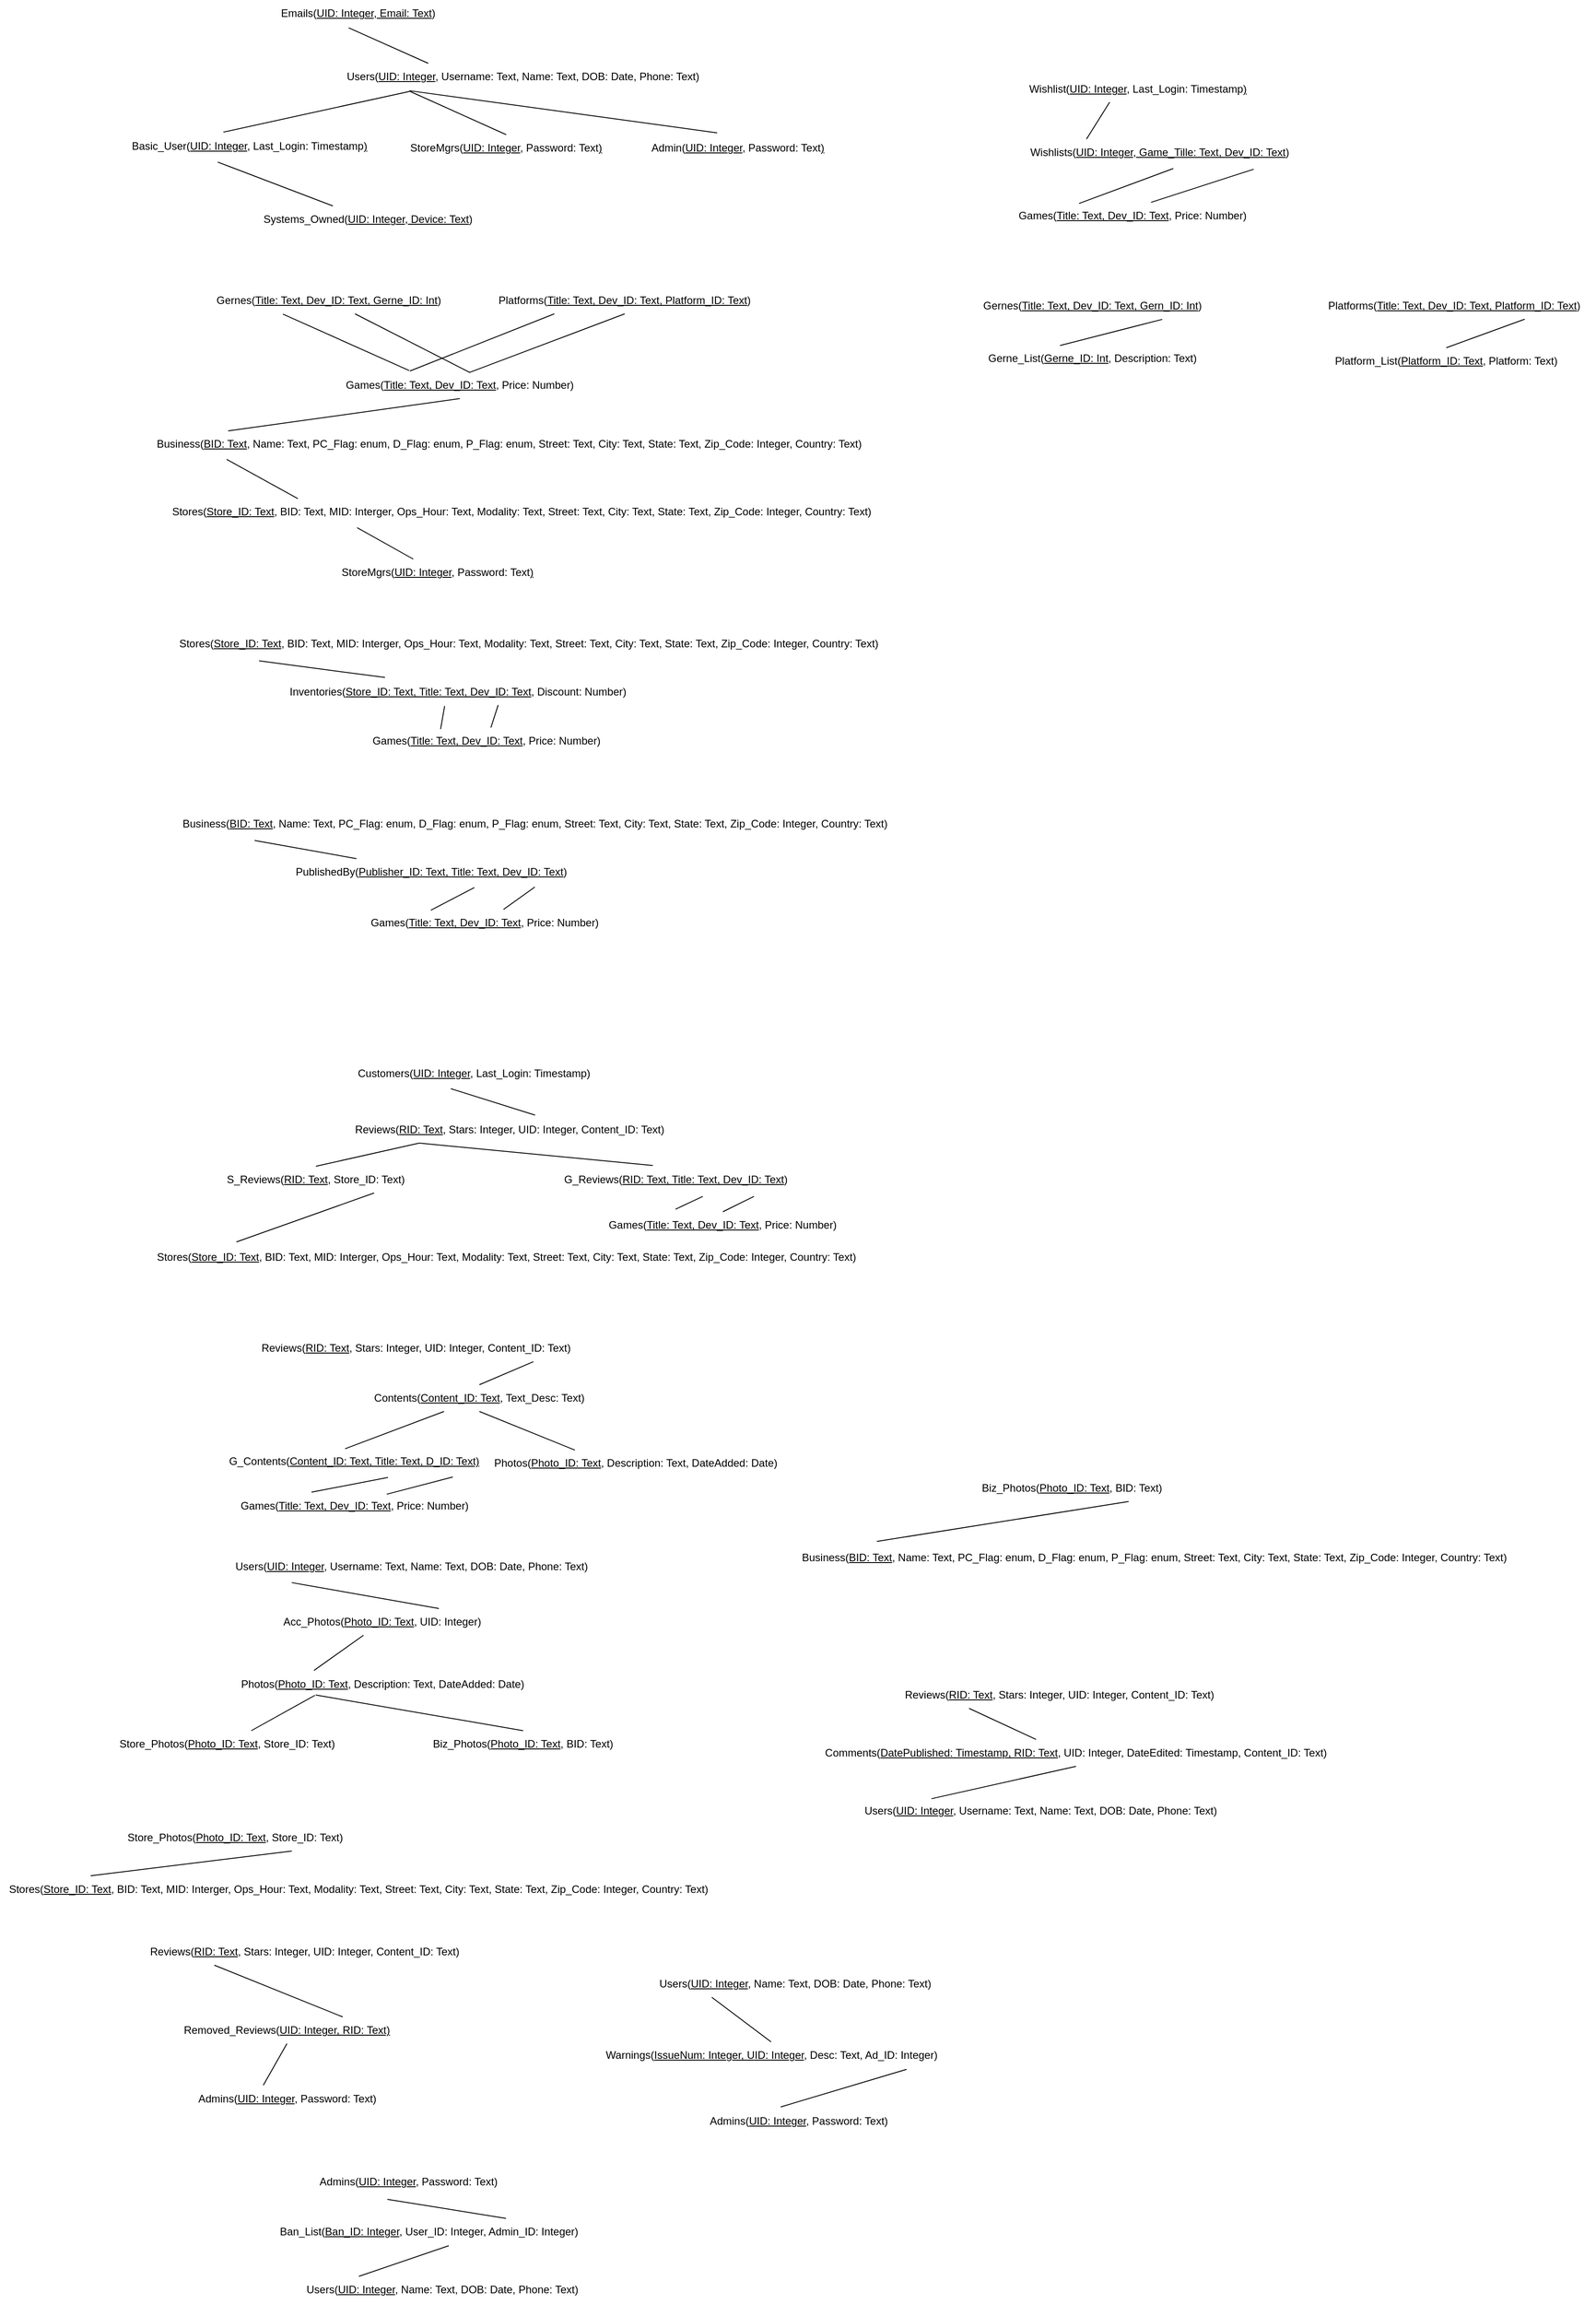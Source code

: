 <mxfile>
    <diagram id="R7mboGqaUj7lxMQfJWJF" name="Page-1">
        <mxGraphModel dx="1320" dy="896" grid="0" gridSize="10" guides="1" tooltips="1" connect="1" arrows="1" fold="1" page="0" pageScale="1" pageWidth="850" pageHeight="1100" math="0" shadow="0">
            <root>
                <mxCell id="0"/>
                <mxCell id="1" parent="0"/>
                <mxCell id="2" value="Users(&lt;u&gt;UID: Integer&lt;/u&gt;, Username: Text, Name: Text, DOB: Date, Phone: Text)" style="text;html=1;strokeColor=none;fillColor=none;align=center;verticalAlign=middle;whiteSpace=wrap;rounded=0;" parent="1" vertex="1">
                    <mxGeometry x="236" y="62" width="426" height="30" as="geometry"/>
                </mxCell>
                <mxCell id="5" style="edgeStyle=none;html=1;entryX=0.25;entryY=0;entryDx=0;entryDy=0;endArrow=none;endFill=0;exitX=0.444;exitY=1.039;exitDx=0;exitDy=0;exitPerimeter=0;" parent="1" source="3" target="2" edge="1">
                    <mxGeometry relative="1" as="geometry"/>
                </mxCell>
                <mxCell id="3" value="Emails(&lt;u&gt;UID: Integer&lt;/u&gt;,&lt;u&gt;&amp;nbsp;Email: Text&lt;/u&gt;)" style="text;html=1;strokeColor=none;fillColor=none;align=center;verticalAlign=middle;whiteSpace=wrap;rounded=0;" parent="1" vertex="1">
                    <mxGeometry x="168" y="-9" width="192" height="30" as="geometry"/>
                </mxCell>
                <mxCell id="105" style="edgeStyle=none;html=1;entryX=0.37;entryY=1.093;entryDx=0;entryDy=0;entryPerimeter=0;endArrow=none;endFill=0;" parent="1" source="10" target="98" edge="1">
                    <mxGeometry relative="1" as="geometry"/>
                </mxCell>
                <mxCell id="10" value="Systems_Owned(&lt;u&gt;UID: Integer&lt;/u&gt;,&lt;u&gt;&amp;nbsp;Device: Text&lt;/u&gt;)" style="text;html=1;strokeColor=none;fillColor=none;align=center;verticalAlign=middle;whiteSpace=wrap;rounded=0;" parent="1" vertex="1">
                    <mxGeometry x="123" y="222" width="304" height="30" as="geometry"/>
                </mxCell>
                <mxCell id="12" value="Business(&lt;u&gt;BID: Text&lt;/u&gt;, Name: Text, PC_Flag: enum, D_Flag: enum, P_Flag: enum, Street: Text, City: Text, State: Text, Zip_Code: Integer, Country: Text)" style="text;html=1;strokeColor=none;fillColor=none;align=center;verticalAlign=middle;whiteSpace=wrap;rounded=0;" parent="1" vertex="1">
                    <mxGeometry x="30" y="474" width="807" height="30" as="geometry"/>
                </mxCell>
                <mxCell id="14" style="edgeStyle=none;html=1;entryX=0.107;entryY=1.072;entryDx=0;entryDy=0;entryPerimeter=0;endArrow=none;endFill=0;exitX=0.187;exitY=0.006;exitDx=0;exitDy=0;exitPerimeter=0;" parent="1" source="13" target="12" edge="1">
                    <mxGeometry relative="1" as="geometry"/>
                </mxCell>
                <mxCell id="13" value="Stores(&lt;u&gt;Store_ID: Text&lt;/u&gt;, BID: Text, MID: Interger, Ops_Hour: Text, Modality: Text, Street: Text, City: Text, State: Text, Zip_Code: Integer, Country: Text)" style="text;html=1;strokeColor=none;fillColor=none;align=center;verticalAlign=middle;whiteSpace=wrap;rounded=0;fontStyle=0" parent="1" vertex="1">
                    <mxGeometry x="46" y="550" width="803" height="30" as="geometry"/>
                </mxCell>
                <mxCell id="16" style="edgeStyle=none;html=1;entryX=0.109;entryY=0.01;entryDx=0;entryDy=0;entryPerimeter=0;endArrow=none;endFill=0;exitX=0.5;exitY=1;exitDx=0;exitDy=0;" parent="1" source="15" target="12" edge="1">
                    <mxGeometry relative="1" as="geometry"/>
                </mxCell>
                <mxCell id="21" style="edgeStyle=none;html=1;entryX=0.308;entryY=1.01;entryDx=0;entryDy=0;entryPerimeter=0;endArrow=none;endFill=0;exitX=0.36;exitY=-0.047;exitDx=0;exitDy=0;exitPerimeter=0;" parent="1" source="15" target="18" edge="1">
                    <mxGeometry relative="1" as="geometry"/>
                </mxCell>
                <mxCell id="22" style="edgeStyle=none;html=1;endArrow=none;endFill=0;exitX=0.528;exitY=0.026;exitDx=0;exitDy=0;exitPerimeter=0;" parent="1" source="15" target="18" edge="1">
                    <mxGeometry relative="1" as="geometry">
                        <mxPoint x="168" y="355" as="sourcePoint"/>
                    </mxGeometry>
                </mxCell>
                <mxCell id="23" style="edgeStyle=none;html=1;entryX=0.25;entryY=1;entryDx=0;entryDy=0;endArrow=none;endFill=0;exitX=0.362;exitY=-0.029;exitDx=0;exitDy=0;exitPerimeter=0;" parent="1" source="15" target="20" edge="1">
                    <mxGeometry relative="1" as="geometry"/>
                </mxCell>
                <mxCell id="24" style="edgeStyle=none;html=1;endArrow=none;endFill=0;exitX=0.526;exitY=0.028;exitDx=0;exitDy=0;exitPerimeter=0;entryX=0.5;entryY=1;entryDx=0;entryDy=0;" parent="1" source="15" target="20" edge="1">
                    <mxGeometry relative="1" as="geometry"/>
                </mxCell>
                <mxCell id="15" value="Games(&lt;u&gt;Title: Text, Dev_ID: Text&lt;/u&gt;, Price: Number)" style="text;html=1;strokeColor=none;fillColor=none;align=center;verticalAlign=middle;whiteSpace=wrap;rounded=0;" parent="1" vertex="1">
                    <mxGeometry x="175" y="408" width="406" height="30" as="geometry"/>
                </mxCell>
                <mxCell id="18" value="Gernes(&lt;u&gt;Title: Text, Dev_ID: Text, Gerne_ID: Int&lt;/u&gt;)" style="text;html=1;strokeColor=none;fillColor=none;align=center;verticalAlign=middle;whiteSpace=wrap;rounded=0;" parent="1" vertex="1">
                    <mxGeometry x="97" y="313" width="268" height="30" as="geometry"/>
                </mxCell>
                <mxCell id="20" value="Platforms(&lt;u&gt;Title: Text, Dev_ID: Text, Platform_ID: Text&lt;/u&gt;)" style="text;html=1;strokeColor=none;fillColor=none;align=center;verticalAlign=middle;whiteSpace=wrap;rounded=0;" parent="1" vertex="1">
                    <mxGeometry x="405" y="313" width="316" height="30" as="geometry"/>
                </mxCell>
                <mxCell id="28" style="edgeStyle=none;html=1;entryX=0.123;entryY=1.139;entryDx=0;entryDy=0;entryPerimeter=0;endArrow=none;endFill=0;exitX=0.298;exitY=-0.04;exitDx=0;exitDy=0;exitPerimeter=0;" parent="1" source="26" target="120" edge="1">
                    <mxGeometry relative="1" as="geometry">
                        <mxPoint x="271.502" y="729.82" as="targetPoint"/>
                    </mxGeometry>
                </mxCell>
                <mxCell id="26" value="Inventories(&lt;u&gt;Store_ID: Text,&amp;nbsp;Title: Text, Dev_ID: Text&lt;/u&gt;, Discount: Number)" style="text;html=1;strokeColor=none;fillColor=none;align=center;verticalAlign=middle;whiteSpace=wrap;rounded=0;" parent="1" vertex="1">
                    <mxGeometry x="173" y="752" width="406" height="30" as="geometry"/>
                </mxCell>
                <mxCell id="30" style="edgeStyle=none;html=1;entryX=0.463;entryY=1.026;entryDx=0;entryDy=0;entryPerimeter=0;endArrow=none;endFill=0;exitX=0.373;exitY=0.057;exitDx=0;exitDy=0;exitPerimeter=0;" parent="1" source="29" target="26" edge="1">
                    <mxGeometry relative="1" as="geometry"/>
                </mxCell>
                <mxCell id="32" style="edgeStyle=none;html=1;entryX=0.611;entryY=0.99;entryDx=0;entryDy=0;entryPerimeter=0;endArrow=none;endFill=0;" parent="1" source="29" target="26" edge="1">
                    <mxGeometry relative="1" as="geometry"/>
                </mxCell>
                <mxCell id="29" value="Games(&lt;u&gt;Title: Text, Dev_ID: Text&lt;/u&gt;, Price: Number)" style="text;html=1;strokeColor=none;fillColor=none;align=center;verticalAlign=middle;whiteSpace=wrap;rounded=0;" parent="1" vertex="1">
                    <mxGeometry x="205" y="807" width="406" height="30" as="geometry"/>
                </mxCell>
                <mxCell id="34" value="Games(&lt;u&gt;Title: Text, Dev_ID: Text&lt;/u&gt;, Price: Number)" style="text;html=1;strokeColor=none;fillColor=none;align=center;verticalAlign=middle;whiteSpace=wrap;rounded=0;" parent="1" vertex="1">
                    <mxGeometry x="203" y="1011" width="406" height="30" as="geometry"/>
                </mxCell>
                <mxCell id="36" style="edgeStyle=none;html=1;entryX=0.351;entryY=0.028;entryDx=0;entryDy=0;entryPerimeter=0;endArrow=none;endFill=0;exitX=0.619;exitY=1.082;exitDx=0;exitDy=0;exitPerimeter=0;" parent="1" source="35" target="34" edge="1">
                    <mxGeometry relative="1" as="geometry"/>
                </mxCell>
                <mxCell id="37" style="edgeStyle=none;html=1;exitX=0.786;exitY=1.063;exitDx=0;exitDy=0;endArrow=none;endFill=0;exitPerimeter=0;" parent="1" source="35" target="34" edge="1">
                    <mxGeometry relative="1" as="geometry"/>
                </mxCell>
                <mxCell id="38" style="edgeStyle=none;html=1;entryX=0.11;entryY=1.12;entryDx=0;entryDy=0;entryPerimeter=0;endArrow=none;endFill=0;" parent="1" source="35" target="121" edge="1">
                    <mxGeometry relative="1" as="geometry">
                        <mxPoint x="229.385" y="929.61" as="targetPoint"/>
                    </mxGeometry>
                </mxCell>
                <mxCell id="35" value="PublishedBy(&lt;u&gt;Publisher_ID: Text,&amp;nbsp;&lt;/u&gt;&lt;u&gt;Title: Text, Dev_ID: Text&lt;/u&gt;)" style="text;html=1;strokeColor=none;fillColor=none;align=center;verticalAlign=middle;whiteSpace=wrap;rounded=0;" parent="1" vertex="1">
                    <mxGeometry x="143" y="954" width="406" height="30" as="geometry"/>
                </mxCell>
                <mxCell id="41" style="edgeStyle=none;html=1;entryX=0.42;entryY=1.067;entryDx=0;entryDy=0;endArrow=none;endFill=0;exitX=0.57;exitY=-0.047;exitDx=0;exitDy=0;exitPerimeter=0;entryPerimeter=0;" parent="1" source="39" target="40" edge="1">
                    <mxGeometry relative="1" as="geometry"/>
                </mxCell>
                <mxCell id="39" value="Reviews(&lt;u&gt;RID: Text&lt;/u&gt;, Stars: Integer, UID: Integer, Content_ID: Text)" style="text;html=1;strokeColor=none;fillColor=none;align=center;verticalAlign=middle;whiteSpace=wrap;rounded=0;" parent="1" vertex="1">
                    <mxGeometry x="231" y="1243" width="406" height="30" as="geometry"/>
                </mxCell>
                <mxCell id="40" value="Customers(&lt;u&gt;UID: Integer&lt;/u&gt;, Last_Login: Timestamp)" style="text;html=1;strokeColor=none;fillColor=none;align=center;verticalAlign=middle;whiteSpace=wrap;rounded=0;" parent="1" vertex="1">
                    <mxGeometry x="231" y="1180" width="326" height="30" as="geometry"/>
                </mxCell>
                <mxCell id="44" style="edgeStyle=none;html=1;entryX=0.25;entryY=1;entryDx=0;entryDy=0;endArrow=none;endFill=0;exitX=0.5;exitY=0;exitDx=0;exitDy=0;" parent="1" source="42" target="39" edge="1">
                    <mxGeometry relative="1" as="geometry"/>
                </mxCell>
                <mxCell id="45" style="edgeStyle=none;html=1;entryX=0.123;entryY=-0.071;entryDx=0;entryDy=0;endArrow=none;endFill=0;exitX=0.75;exitY=1;exitDx=0;exitDy=0;entryPerimeter=0;" parent="1" source="42" target="122" edge="1">
                    <mxGeometry relative="1" as="geometry">
                        <mxPoint x="99.852" y="1356.8" as="targetPoint"/>
                    </mxGeometry>
                </mxCell>
                <mxCell id="42" value="S_Reviews(&lt;u&gt;RID: Text&lt;/u&gt;, Store_ID: Text)" style="text;html=1;strokeColor=none;fillColor=none;align=center;verticalAlign=middle;whiteSpace=wrap;rounded=0;" parent="1" vertex="1">
                    <mxGeometry x="86" y="1299" width="261" height="30" as="geometry"/>
                </mxCell>
                <mxCell id="49" style="edgeStyle=none;html=1;entryX=0.25;entryY=1;entryDx=0;entryDy=0;endArrow=none;endFill=0;exitX=0.403;exitY=-0.028;exitDx=0;exitDy=0;exitPerimeter=0;" parent="1" source="46" target="39" edge="1">
                    <mxGeometry relative="1" as="geometry"/>
                </mxCell>
                <mxCell id="50" style="edgeStyle=none;html=1;entryX=0.369;entryY=-0.094;entryDx=0;entryDy=0;entryPerimeter=0;endArrow=none;endFill=0;exitX=0.613;exitY=1.128;exitDx=0;exitDy=0;exitPerimeter=0;" parent="1" source="46" target="48" edge="1">
                    <mxGeometry relative="1" as="geometry"/>
                </mxCell>
                <mxCell id="51" style="edgeStyle=none;html=1;entryX=0.5;entryY=0;entryDx=0;entryDy=0;endArrow=none;endFill=0;exitX=0.828;exitY=1.128;exitDx=0;exitDy=0;exitPerimeter=0;" parent="1" source="46" target="48" edge="1">
                    <mxGeometry relative="1" as="geometry"/>
                </mxCell>
                <mxCell id="46" value="G_Reviews(&lt;u&gt;RID: Text, Title: Text, Dev_ID: Text&lt;/u&gt;)" style="text;html=1;strokeColor=none;fillColor=none;align=center;verticalAlign=middle;whiteSpace=wrap;rounded=0;" parent="1" vertex="1">
                    <mxGeometry x="487" y="1299" width="267" height="30" as="geometry"/>
                </mxCell>
                <mxCell id="48" value="Games(&lt;u&gt;Title: Text, Dev_ID: Text&lt;/u&gt;, Price: Number)" style="text;html=1;strokeColor=none;fillColor=none;align=center;verticalAlign=middle;whiteSpace=wrap;rounded=0;" parent="1" vertex="1">
                    <mxGeometry x="470.25" y="1350" width="406" height="30" as="geometry"/>
                </mxCell>
                <mxCell id="52" value="Contents(&lt;u&gt;Content_ID: Text&lt;/u&gt;, Text_Desc: Text)" style="text;html=1;strokeColor=none;fillColor=none;align=center;verticalAlign=middle;whiteSpace=wrap;rounded=0;" parent="1" vertex="1">
                    <mxGeometry x="227" y="1544" width="346" height="30" as="geometry"/>
                </mxCell>
                <mxCell id="54" style="edgeStyle=none;html=1;exitX=0.824;exitY=1.006;exitDx=0;exitDy=0;endArrow=none;endFill=0;exitPerimeter=0;entryX=0.5;entryY=0;entryDx=0;entryDy=0;" parent="1" source="53" target="52" edge="1">
                    <mxGeometry relative="1" as="geometry">
                        <mxPoint x="348" y="1542" as="targetPoint"/>
                    </mxGeometry>
                </mxCell>
                <mxCell id="53" value="Reviews(&lt;u&gt;RID: Text&lt;/u&gt;, Stars: Integer, UID: Integer, Content_ID: Text)" style="text;html=1;strokeColor=none;fillColor=none;align=center;verticalAlign=middle;whiteSpace=wrap;rounded=0;" parent="1" vertex="1">
                    <mxGeometry x="126" y="1488" width="406" height="30" as="geometry"/>
                </mxCell>
                <mxCell id="56" value="Photos(&lt;u&gt;Photo_ID: Text&lt;/u&gt;, Description: Text, DateAdded: Date)" style="text;html=1;align=center;verticalAlign=middle;resizable=0;points=[];autosize=1;strokeColor=none;fillColor=none;" parent="1" vertex="1">
                    <mxGeometry x="407" y="1619" width="336" height="26" as="geometry"/>
                </mxCell>
                <mxCell id="57" value="" style="endArrow=none;html=1;entryX=0.5;entryY=1;entryDx=0;entryDy=0;exitX=0.298;exitY=-0.064;exitDx=0;exitDy=0;exitPerimeter=0;" parent="1" source="56" target="52" edge="1">
                    <mxGeometry width="50" height="50" relative="1" as="geometry">
                        <mxPoint x="454" y="1635" as="sourcePoint"/>
                        <mxPoint x="504" y="1585" as="targetPoint"/>
                    </mxGeometry>
                </mxCell>
                <mxCell id="60" style="edgeStyle=none;html=1;endArrow=none;endFill=0;exitX=0.465;exitY=0.028;exitDx=0;exitDy=0;exitPerimeter=0;" parent="1" source="59" target="52" edge="1">
                    <mxGeometry relative="1" as="geometry"/>
                </mxCell>
                <mxCell id="59" value="G_Contents(&lt;u&gt;Content_ID: Text, Title: Text, D_ID: Text)&lt;/u&gt;" style="text;html=1;strokeColor=none;fillColor=none;align=center;verticalAlign=middle;whiteSpace=wrap;rounded=0;" parent="1" vertex="1">
                    <mxGeometry x="114" y="1615" width="291" height="30" as="geometry"/>
                </mxCell>
                <mxCell id="62" style="edgeStyle=none;html=1;entryX=0.63;entryY=1.1;entryDx=0;entryDy=0;entryPerimeter=0;endArrow=none;endFill=0;exitX=0.382;exitY=-0.017;exitDx=0;exitDy=0;exitPerimeter=0;" parent="1" source="61" target="59" edge="1">
                    <mxGeometry relative="1" as="geometry"/>
                </mxCell>
                <mxCell id="63" style="edgeStyle=none;html=1;entryX=0.88;entryY=1.083;entryDx=0;entryDy=0;entryPerimeter=0;endArrow=none;endFill=0;exitX=0.59;exitY=0.06;exitDx=0;exitDy=0;exitPerimeter=0;" parent="1" source="61" target="59" edge="1">
                    <mxGeometry relative="1" as="geometry">
                        <mxPoint x="387" y="1674" as="sourcePoint"/>
                    </mxGeometry>
                </mxCell>
                <mxCell id="61" value="Games(&lt;u&gt;Title: Text, Dev_ID: Text&lt;/u&gt;, Price: Number)" style="text;html=1;strokeColor=none;fillColor=none;align=center;verticalAlign=middle;whiteSpace=wrap;rounded=0;" parent="1" vertex="1">
                    <mxGeometry x="56.5" y="1665" width="406" height="30" as="geometry"/>
                </mxCell>
                <mxCell id="66" value="Reviews(&lt;u&gt;RID: Text&lt;/u&gt;, Stars: Integer, UID: Integer, Content_ID: Text)" style="text;html=1;strokeColor=none;fillColor=none;align=center;verticalAlign=middle;whiteSpace=wrap;rounded=0;" parent="1" vertex="1">
                    <mxGeometry x="1" y="2165" width="406" height="30" as="geometry"/>
                </mxCell>
                <mxCell id="67" value="Admins(&lt;u&gt;UID: Integer&lt;/u&gt;, Password: Text)" style="text;html=1;strokeColor=none;fillColor=none;align=center;verticalAlign=middle;whiteSpace=wrap;rounded=0;" parent="1" vertex="1">
                    <mxGeometry x="57.75" y="2330" width="252.5" height="30" as="geometry"/>
                </mxCell>
                <mxCell id="70" value="" style="edgeStyle=none;html=1;endArrow=none;endFill=0;entryX=0.25;entryY=1;entryDx=0;entryDy=0;exitX=0.75;exitY=0;exitDx=0;exitDy=0;" parent="1" source="68" target="66" edge="1">
                    <mxGeometry relative="1" as="geometry"/>
                </mxCell>
                <mxCell id="71" value="" style="edgeStyle=none;html=1;endArrow=none;endFill=0;entryX=0.395;entryY=-0.013;entryDx=0;entryDy=0;exitX=0.5;exitY=1;exitDx=0;exitDy=0;entryPerimeter=0;" parent="1" source="68" target="67" edge="1">
                    <mxGeometry relative="1" as="geometry"/>
                </mxCell>
                <mxCell id="68" value="Removed_Reviews(&lt;u&gt;UID: Integer, RID: Text)&lt;br&gt;&lt;/u&gt;" style="text;html=1;strokeColor=none;fillColor=none;align=center;verticalAlign=middle;whiteSpace=wrap;rounded=0;" parent="1" vertex="1">
                    <mxGeometry x="59" y="2253" width="250" height="30" as="geometry"/>
                </mxCell>
                <mxCell id="73" style="edgeStyle=none;html=1;entryX=0.27;entryY=1.094;entryDx=0;entryDy=0;entryPerimeter=0;endArrow=none;endFill=0;" parent="1" source="106" target="13" edge="1">
                    <mxGeometry relative="1" as="geometry">
                        <mxPoint x="261.443" y="608.6" as="sourcePoint"/>
                    </mxGeometry>
                </mxCell>
                <mxCell id="80" style="edgeStyle=none;html=1;entryX=0.416;entryY=-0.033;entryDx=0;entryDy=0;entryPerimeter=0;exitX=0.777;exitY=1.027;exitDx=0;exitDy=0;exitPerimeter=0;endArrow=none;endFill=0;" parent="1" source="78" target="79" edge="1">
                    <mxGeometry relative="1" as="geometry"/>
                </mxCell>
                <mxCell id="82" style="edgeStyle=none;html=1;entryX=0.25;entryY=1;entryDx=0;entryDy=0;endArrow=none;endFill=0;exitX=0.5;exitY=0;exitDx=0;exitDy=0;" parent="1" source="78" target="107" edge="1">
                    <mxGeometry relative="1" as="geometry">
                        <mxPoint x="177.978" y="2237.01" as="targetPoint"/>
                    </mxGeometry>
                </mxCell>
                <mxCell id="78" value="Warnings(&lt;u&gt;IssueNum: Integer, U&lt;/u&gt;&lt;u&gt;ID: Integer&lt;/u&gt;, Desc: Text, Ad_ID: Integer)" style="text;html=1;strokeColor=none;fillColor=none;align=center;verticalAlign=middle;whiteSpace=wrap;rounded=0;" parent="1" vertex="1">
                    <mxGeometry x="452.5" y="2281" width="549.5" height="30" as="geometry"/>
                </mxCell>
                <mxCell id="79" value="Admins(&lt;u&gt;UID: Integer&lt;/u&gt;, Password: Text)" style="text;html=1;strokeColor=none;fillColor=none;align=center;verticalAlign=middle;whiteSpace=wrap;rounded=0;" parent="1" vertex="1">
                    <mxGeometry x="637" y="2355" width="243" height="30" as="geometry"/>
                </mxCell>
                <mxCell id="91" value="Reviews(&lt;u&gt;RID: Text&lt;/u&gt;, Stars: Integer, UID: Integer, Content_ID: Text)" style="text;html=1;strokeColor=none;fillColor=none;align=center;verticalAlign=middle;whiteSpace=wrap;rounded=0;" parent="1" vertex="1">
                    <mxGeometry x="848" y="1877" width="406" height="30" as="geometry"/>
                </mxCell>
                <mxCell id="94" style="edgeStyle=none;html=1;entryX=0.25;entryY=1;entryDx=0;entryDy=0;endArrow=none;endFill=0;exitX=0.423;exitY=-0.007;exitDx=0;exitDy=0;exitPerimeter=0;" parent="1" source="92" target="91" edge="1">
                    <mxGeometry relative="1" as="geometry"/>
                </mxCell>
                <mxCell id="96" style="edgeStyle=none;html=1;entryX=0.212;entryY=0.044;entryDx=0;entryDy=0;endArrow=none;endFill=0;entryPerimeter=0;exitX=0.5;exitY=1;exitDx=0;exitDy=0;" parent="1" source="92" target="123" edge="1">
                    <mxGeometry relative="1" as="geometry">
                        <mxPoint x="1050" y="1974" as="sourcePoint"/>
                        <mxPoint x="996.5" y="2007" as="targetPoint"/>
                    </mxGeometry>
                </mxCell>
                <mxCell id="92" value="Comments(&lt;u&gt;DatePublished: Timestamp, RID: Text&lt;/u&gt;, UID: Integer, DateEdited: Timestamp, Content_ID: Text)" style="text;html=1;strokeColor=none;fillColor=none;align=center;verticalAlign=middle;whiteSpace=wrap;rounded=0;" parent="1" vertex="1">
                    <mxGeometry x="778" y="1942" width="583" height="30" as="geometry"/>
                </mxCell>
                <mxCell id="101" style="edgeStyle=none;html=1;entryX=0.2;entryY=1.053;entryDx=0;entryDy=0;endArrow=none;endFill=0;exitX=0.393;exitY=-0.027;exitDx=0;exitDy=0;exitPerimeter=0;entryPerimeter=0;" parent="1" source="98" target="2" edge="1">
                    <mxGeometry relative="1" as="geometry"/>
                </mxCell>
                <mxCell id="98" value="Basic_User(&lt;u&gt;UID: Integer&lt;/u&gt;, Last_Login: Timestamp&lt;u&gt;)&lt;/u&gt;" style="text;html=1;strokeColor=none;fillColor=none;align=center;verticalAlign=middle;whiteSpace=wrap;rounded=0;" parent="1" vertex="1">
                    <mxGeometry x="5" y="140" width="274" height="30" as="geometry"/>
                </mxCell>
                <mxCell id="102" style="edgeStyle=none;html=1;endArrow=none;endFill=0;exitX=0.5;exitY=0;exitDx=0;exitDy=0;" parent="1" source="99" edge="1">
                    <mxGeometry relative="1" as="geometry">
                        <mxPoint x="321" y="93" as="targetPoint"/>
                    </mxGeometry>
                </mxCell>
                <mxCell id="99" value="StoreMgrs(&lt;u&gt;UID: Integer&lt;/u&gt;, Password: Text&lt;u&gt;)&lt;/u&gt;" style="text;html=1;strokeColor=none;fillColor=none;align=center;verticalAlign=middle;whiteSpace=wrap;rounded=0;" parent="1" vertex="1">
                    <mxGeometry x="293" y="142" width="274" height="30" as="geometry"/>
                </mxCell>
                <mxCell id="103" style="edgeStyle=none;html=1;endArrow=none;endFill=0;exitX=0.415;exitY=-0.067;exitDx=0;exitDy=0;exitPerimeter=0;entryX=0.202;entryY=1.027;entryDx=0;entryDy=0;entryPerimeter=0;" parent="1" source="100" target="2" edge="1">
                    <mxGeometry relative="1" as="geometry">
                        <mxPoint x="235.2" y="100" as="targetPoint"/>
                    </mxGeometry>
                </mxCell>
                <mxCell id="100" value="Admin(&lt;u&gt;UID: Integer&lt;/u&gt;, Password: Text&lt;u&gt;)&lt;/u&gt;" style="text;html=1;strokeColor=none;fillColor=none;align=center;verticalAlign=middle;whiteSpace=wrap;rounded=0;" parent="1" vertex="1">
                    <mxGeometry x="553" y="142" width="274" height="30" as="geometry"/>
                </mxCell>
                <mxCell id="106" value="StoreMgrs(&lt;u&gt;UID: Integer&lt;/u&gt;, Password: Text&lt;u&gt;)&lt;/u&gt;" style="text;html=1;strokeColor=none;fillColor=none;align=center;verticalAlign=middle;whiteSpace=wrap;rounded=0;" parent="1" vertex="1">
                    <mxGeometry x="215.5" y="618" width="274" height="30" as="geometry"/>
                </mxCell>
                <mxCell id="107" value="Users(&lt;u&gt;UID: Integer&lt;/u&gt;, Name: Text, DOB: Date, Phone: Text)" style="text;html=1;strokeColor=none;fillColor=none;align=center;verticalAlign=middle;whiteSpace=wrap;rounded=0;" parent="1" vertex="1">
                    <mxGeometry x="567" y="2201" width="375" height="30" as="geometry"/>
                </mxCell>
                <mxCell id="108" value="Users(&lt;u&gt;UID: Integer&lt;/u&gt;, Name: Text, DOB: Date, Phone: Text)" style="text;html=1;strokeColor=none;fillColor=none;align=center;verticalAlign=middle;whiteSpace=wrap;rounded=0;" parent="1" vertex="1">
                    <mxGeometry x="171" y="2544" width="375" height="30" as="geometry"/>
                </mxCell>
                <mxCell id="112" style="edgeStyle=none;html=1;entryX=0.75;entryY=0;entryDx=0;entryDy=0;endArrow=none;endFill=0;exitX=0.402;exitY=1.153;exitDx=0;exitDy=0;exitPerimeter=0;" parent="1" source="109" target="110" edge="1">
                    <mxGeometry relative="1" as="geometry"/>
                </mxCell>
                <mxCell id="109" value="Admins(&lt;u&gt;UID: Integer&lt;/u&gt;, Password: Text)" style="text;html=1;strokeColor=none;fillColor=none;align=center;verticalAlign=middle;whiteSpace=wrap;rounded=0;" parent="1" vertex="1">
                    <mxGeometry x="199" y="2423" width="243" height="30" as="geometry"/>
                </mxCell>
                <mxCell id="111" style="edgeStyle=none;html=1;entryX=0.25;entryY=0;entryDx=0;entryDy=0;endArrow=none;endFill=0;exitX=0.564;exitY=1.02;exitDx=0;exitDy=0;exitPerimeter=0;" parent="1" source="110" target="108" edge="1">
                    <mxGeometry relative="1" as="geometry"/>
                </mxCell>
                <mxCell id="110" value="Ban_List(&lt;u&gt;Ban_ID: Integer&lt;/u&gt;, User_ID: Integer, Admin_ID: Integer)" style="text;html=1;strokeColor=none;fillColor=none;align=center;verticalAlign=middle;whiteSpace=wrap;rounded=0;" parent="1" vertex="1">
                    <mxGeometry x="171" y="2479" width="345" height="30" as="geometry"/>
                </mxCell>
                <mxCell id="117" style="edgeStyle=none;html=1;entryX=0.384;entryY=0.987;entryDx=0;entryDy=0;entryPerimeter=0;endArrow=none;endFill=0;exitX=0.25;exitY=0;exitDx=0;exitDy=0;" parent="1" source="113" target="114" edge="1">
                    <mxGeometry relative="1" as="geometry"/>
                </mxCell>
                <mxCell id="118" style="edgeStyle=none;html=1;entryX=0.352;entryY=0.04;entryDx=0;entryDy=0;entryPerimeter=0;endArrow=none;endFill=0;exitX=0.546;exitY=1.1;exitDx=0;exitDy=0;exitPerimeter=0;" parent="1" source="113" target="116" edge="1">
                    <mxGeometry relative="1" as="geometry">
                        <mxPoint x="1165" y="172" as="sourcePoint"/>
                    </mxGeometry>
                </mxCell>
                <mxCell id="119" style="edgeStyle=none;html=1;endArrow=none;endFill=0;exitX=0.82;exitY=1.127;exitDx=0;exitDy=0;exitPerimeter=0;entryX=0.551;entryY=-0.002;entryDx=0;entryDy=0;entryPerimeter=0;" parent="1" source="113" target="116" edge="1">
                    <mxGeometry relative="1" as="geometry"/>
                </mxCell>
                <mxCell id="113" value="Wishlists(&lt;u&gt;UID: Integer&lt;/u&gt;,&lt;u&gt;&amp;nbsp;Game_Tille: Text, Dev_ID: Text&lt;/u&gt;)" style="text;html=1;strokeColor=none;fillColor=none;align=center;verticalAlign=middle;whiteSpace=wrap;rounded=0;" parent="1" vertex="1">
                    <mxGeometry x="999" y="147" width="329" height="30" as="geometry"/>
                </mxCell>
                <mxCell id="114" value="Wishlist(&lt;u&gt;UID: Integer&lt;/u&gt;, Last_Login: Timestamp&lt;u&gt;)&lt;/u&gt;" style="text;html=1;strokeColor=none;fillColor=none;align=center;verticalAlign=middle;whiteSpace=wrap;rounded=0;" parent="1" vertex="1">
                    <mxGeometry x="1002" y="76" width="274" height="30" as="geometry"/>
                </mxCell>
                <mxCell id="116" value="Games(&lt;u&gt;Title: Text, Dev_ID: Text&lt;/u&gt;, Price: Number)" style="text;html=1;strokeColor=none;fillColor=none;align=center;verticalAlign=middle;whiteSpace=wrap;rounded=0;" parent="1" vertex="1">
                    <mxGeometry x="930" y="218" width="406" height="30" as="geometry"/>
                </mxCell>
                <mxCell id="120" value="Stores(&lt;u&gt;Store_ID: Text&lt;/u&gt;, BID: Text, MID: Interger, Ops_Hour: Text, Modality: Text, Street: Text, City: Text, State: Text, Zip_Code: Integer, Country: Text)" style="text;html=1;strokeColor=none;fillColor=none;align=center;verticalAlign=middle;whiteSpace=wrap;rounded=0;fontStyle=0" parent="1" vertex="1">
                    <mxGeometry x="54" y="698" width="803" height="30" as="geometry"/>
                </mxCell>
                <mxCell id="121" value="Business(&lt;u&gt;BID: Text&lt;/u&gt;, Name: Text, PC_Flag: enum, D_Flag: enum, P_Flag: enum, Street: Text, City: Text, State: Text, Zip_Code: Integer, Country: Text)" style="text;html=1;strokeColor=none;fillColor=none;align=center;verticalAlign=middle;whiteSpace=wrap;rounded=0;" parent="1" vertex="1">
                    <mxGeometry x="59" y="900" width="807" height="30" as="geometry"/>
                </mxCell>
                <mxCell id="122" value="Stores(&lt;u&gt;Store_ID: Text&lt;/u&gt;, BID: Text, MID: Interger, Ops_Hour: Text, Modality: Text, Street: Text, City: Text, State: Text, Zip_Code: Integer, Country: Text)" style="text;html=1;strokeColor=none;fillColor=none;align=center;verticalAlign=middle;whiteSpace=wrap;rounded=0;fontStyle=0" parent="1" vertex="1">
                    <mxGeometry x="28.5" y="1386" width="803" height="30" as="geometry"/>
                </mxCell>
                <mxCell id="123" value="Users(&lt;u&gt;UID: Integer&lt;/u&gt;, Username: Text, Name: Text, DOB: Date, Phone: Text)" style="text;html=1;strokeColor=none;fillColor=none;align=center;verticalAlign=middle;whiteSpace=wrap;rounded=0;" parent="1" vertex="1">
                    <mxGeometry x="817" y="2007" width="426" height="30" as="geometry"/>
                </mxCell>
                <mxCell id="125" value="Photos(&lt;u&gt;Photo_ID: Text&lt;/u&gt;, Description: Text, DateAdded: Date)" style="text;html=1;align=center;verticalAlign=middle;resizable=0;points=[];autosize=1;strokeColor=none;fillColor=none;" parent="1" vertex="1">
                    <mxGeometry x="123" y="1867" width="336" height="26" as="geometry"/>
                </mxCell>
                <mxCell id="131" style="edgeStyle=none;html=1;endArrow=none;endFill=0;entryX=0.275;entryY=0.976;entryDx=0;entryDy=0;entryPerimeter=0;" parent="1" source="126" target="125" edge="1">
                    <mxGeometry relative="1" as="geometry">
                        <mxPoint x="215" y="1889" as="targetPoint"/>
                    </mxGeometry>
                </mxCell>
                <mxCell id="136" style="edgeStyle=none;html=1;entryX=0.126;entryY=-0.007;entryDx=0;entryDy=0;entryPerimeter=0;endArrow=none;endFill=0;exitX=0.75;exitY=1;exitDx=0;exitDy=0;" parent="1" source="137" target="135" edge="1">
                    <mxGeometry relative="1" as="geometry"/>
                </mxCell>
                <mxCell id="126" value="Store_Photos(&lt;u&gt;Photo_ID: Text&lt;/u&gt;, Store_ID: Text)" style="text;html=1;strokeColor=none;fillColor=none;align=center;verticalAlign=middle;whiteSpace=wrap;rounded=0;" parent="1" vertex="1">
                    <mxGeometry x="-10" y="1932" width="254" height="30" as="geometry"/>
                </mxCell>
                <mxCell id="132" style="edgeStyle=none;html=1;endArrow=none;endFill=0;exitX=0.5;exitY=0;exitDx=0;exitDy=0;" parent="1" source="127" edge="1">
                    <mxGeometry relative="1" as="geometry">
                        <mxPoint x="216.333" y="1892.0" as="targetPoint"/>
                    </mxGeometry>
                </mxCell>
                <mxCell id="127" value="Biz_Photos(&lt;u&gt;Photo_ID: Text&lt;/u&gt;, BID: Text)" style="text;html=1;strokeColor=none;fillColor=none;align=center;verticalAlign=middle;whiteSpace=wrap;rounded=0;" parent="1" vertex="1">
                    <mxGeometry x="322" y="1932" width="254" height="30" as="geometry"/>
                </mxCell>
                <mxCell id="130" style="edgeStyle=none;html=1;entryX=0.272;entryY=-0.098;entryDx=0;entryDy=0;entryPerimeter=0;endArrow=none;endFill=0;" parent="1" source="128" target="125" edge="1">
                    <mxGeometry relative="1" as="geometry"/>
                </mxCell>
                <mxCell id="134" style="edgeStyle=none;html=1;entryX=0.184;entryY=1.098;entryDx=0;entryDy=0;entryPerimeter=0;endArrow=none;endFill=0;exitX=0.75;exitY=0;exitDx=0;exitDy=0;" parent="1" source="128" target="133" edge="1">
                    <mxGeometry relative="1" as="geometry"/>
                </mxCell>
                <mxCell id="128" value="Acc_Photos(&lt;u&gt;Photo_ID: Text&lt;/u&gt;, UID: Integer)" style="text;html=1;strokeColor=none;fillColor=none;align=center;verticalAlign=middle;whiteSpace=wrap;rounded=0;" parent="1" vertex="1">
                    <mxGeometry x="164" y="1795" width="254" height="30" as="geometry"/>
                </mxCell>
                <mxCell id="133" value="Users(&lt;u&gt;UID: Integer&lt;/u&gt;, Username: Text, Name: Text, DOB: Date, Phone: Text)" style="text;html=1;strokeColor=none;fillColor=none;align=center;verticalAlign=middle;whiteSpace=wrap;rounded=0;" parent="1" vertex="1">
                    <mxGeometry x="111" y="1733" width="426" height="30" as="geometry"/>
                </mxCell>
                <mxCell id="135" value="Stores(&lt;u&gt;Store_ID: Text&lt;/u&gt;, BID: Text, MID: Interger, Ops_Hour: Text, Modality: Text, Street: Text, City: Text, State: Text, Zip_Code: Integer, Country: Text)" style="text;html=1;strokeColor=none;fillColor=none;align=center;verticalAlign=middle;whiteSpace=wrap;rounded=0;fontStyle=0" parent="1" vertex="1">
                    <mxGeometry x="-137.5" y="2095" width="803" height="30" as="geometry"/>
                </mxCell>
                <mxCell id="137" value="Store_Photos(&lt;u&gt;Photo_ID: Text&lt;/u&gt;, Store_ID: Text)" style="text;html=1;strokeColor=none;fillColor=none;align=center;verticalAlign=middle;whiteSpace=wrap;rounded=0;" parent="1" vertex="1">
                    <mxGeometry x="-1" y="2037" width="254" height="30" as="geometry"/>
                </mxCell>
                <mxCell id="140" style="edgeStyle=none;html=1;entryX=0.114;entryY=-0.108;entryDx=0;entryDy=0;entryPerimeter=0;endArrow=none;endFill=0;exitX=0.75;exitY=1;exitDx=0;exitDy=0;" parent="1" source="138" target="139" edge="1">
                    <mxGeometry relative="1" as="geometry"/>
                </mxCell>
                <mxCell id="138" value="Biz_Photos(&lt;u&gt;Photo_ID: Text&lt;/u&gt;, BID: Text)" style="text;html=1;strokeColor=none;fillColor=none;align=center;verticalAlign=middle;whiteSpace=wrap;rounded=0;" parent="1" vertex="1">
                    <mxGeometry x="938" y="1645" width="254" height="30" as="geometry"/>
                </mxCell>
                <mxCell id="139" value="Business(&lt;u&gt;BID: Text&lt;/u&gt;, Name: Text, PC_Flag: enum, D_Flag: enum, P_Flag: enum, Street: Text, City: Text, State: Text, Zip_Code: Integer, Country: Text)" style="text;html=1;strokeColor=none;fillColor=none;align=center;verticalAlign=middle;whiteSpace=wrap;rounded=0;" parent="1" vertex="1">
                    <mxGeometry x="754" y="1723" width="807" height="30" as="geometry"/>
                </mxCell>
                <mxCell id="143" style="edgeStyle=none;html=1;endArrow=none;endFill=0;entryX=0.363;entryY=0.017;entryDx=0;entryDy=0;entryPerimeter=0;exitX=0.792;exitY=1.006;exitDx=0;exitDy=0;exitPerimeter=0;" edge="1" parent="1" source="141" target="142">
                    <mxGeometry relative="1" as="geometry"/>
                </mxCell>
                <mxCell id="141" value="Gernes(&lt;u&gt;Title: Text, Dev_ID: Text, Gern_ID: Int&lt;/u&gt;)" style="text;html=1;strokeColor=none;fillColor=none;align=center;verticalAlign=middle;whiteSpace=wrap;rounded=0;" vertex="1" parent="1">
                    <mxGeometry x="954" y="319" width="268" height="30" as="geometry"/>
                </mxCell>
                <mxCell id="142" value="Gerne_List(&lt;u&gt;Gerne_ID: Int&lt;/u&gt;, Description: Text)" style="text;html=1;strokeColor=none;fillColor=none;align=center;verticalAlign=middle;whiteSpace=wrap;rounded=0;" vertex="1" parent="1">
                    <mxGeometry x="955" y="378" width="266" height="30" as="geometry"/>
                </mxCell>
                <mxCell id="144" value="Platforms(&lt;u&gt;Title: Text, Dev_ID: Text, Platform_ID: Text&lt;/u&gt;)" style="text;html=1;strokeColor=none;fillColor=none;align=center;verticalAlign=middle;whiteSpace=wrap;rounded=0;" vertex="1" parent="1">
                    <mxGeometry x="1336" y="319" width="316" height="30" as="geometry"/>
                </mxCell>
                <mxCell id="146" style="edgeStyle=none;html=1;entryX=0.75;entryY=1;entryDx=0;entryDy=0;endArrow=none;endFill=0;exitX=0.5;exitY=0;exitDx=0;exitDy=0;" edge="1" parent="1" source="145" target="144">
                    <mxGeometry relative="1" as="geometry"/>
                </mxCell>
                <mxCell id="145" value="Platform_List(&lt;u&gt;Platform_ID: Text&lt;/u&gt;, Platform: Text)" style="text;html=1;strokeColor=none;fillColor=none;align=center;verticalAlign=middle;whiteSpace=wrap;rounded=0;" vertex="1" parent="1">
                    <mxGeometry x="1352" y="381" width="266" height="30" as="geometry"/>
                </mxCell>
            </root>
        </mxGraphModel>
    </diagram>
</mxfile>